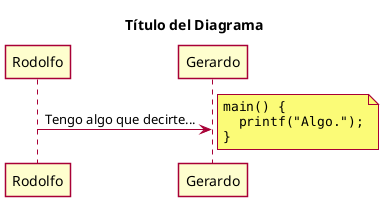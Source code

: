 @startuml Sample

'=========== TWEAKS ===========
skin rose
skinparam classFontName Calibri
skinparam shadowing false

'=========== TITULO ===========

title Título del Diagrama

'========== DIAGRAMA ==========

Rodolfo -> Gerardo : Tengo algo que decirte...

'Aparentemente, en esto tiene un renderizado similar a HTML.
note right
    <code>
    main() {
      printf("Algo.");
    }
    </code>
end note

@enduml